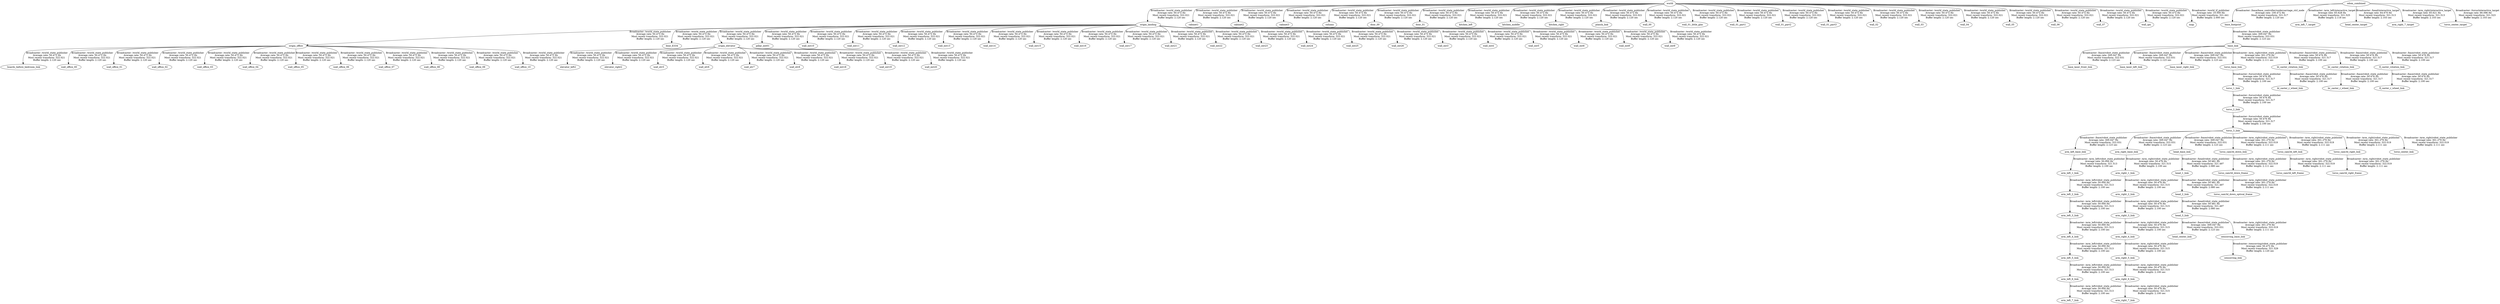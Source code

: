 digraph G {
"origin_office" -> "boards_before_bedroom_link"[label="Broadcaster: /world_state_publisher\nAverage rate: 50.472 Hz\nMost recent transform: 322.021 \nBuffer length: 2.120 sec\n"];
"origin_landing" -> "origin_office"[label="Broadcaster: /world_state_publisher\nAverage rate: 50.472 Hz\nMost recent transform: 322.021 \nBuffer length: 2.120 sec\n"];
"world" -> "cabinet1"[label="Broadcaster: /world_state_publisher\nAverage rate: 50.472 Hz\nMost recent transform: 322.021 \nBuffer length: 2.120 sec\n"];
"world" -> "cabinet2"[label="Broadcaster: /world_state_publisher\nAverage rate: 50.472 Hz\nMost recent transform: 322.021 \nBuffer length: 2.120 sec\n"];
"world" -> "cabinet3"[label="Broadcaster: /world_state_publisher\nAverage rate: 50.472 Hz\nMost recent transform: 322.021 \nBuffer length: 2.120 sec\n"];
"world" -> "column"[label="Broadcaster: /world_state_publisher\nAverage rate: 50.472 Hz\nMost recent transform: 322.021 \nBuffer length: 2.120 sec\n"];
"world" -> "door_00"[label="Broadcaster: /world_state_publisher\nAverage rate: 50.472 Hz\nMost recent transform: 322.021 \nBuffer length: 2.120 sec\n"];
"world" -> "door_01"[label="Broadcaster: /world_state_publisher\nAverage rate: 50.472 Hz\nMost recent transform: 322.021 \nBuffer length: 2.120 sec\n"];
"origin_landing" -> "door_E334"[label="Broadcaster: /world_state_publisher\nAverage rate: 50.472 Hz\nMost recent transform: 322.021 \nBuffer length: 2.120 sec\n"];
"world" -> "origin_landing"[label="Broadcaster: /world_state_publisher\nAverage rate: 50.472 Hz\nMost recent transform: 322.021 \nBuffer length: 2.120 sec\n"];
"origin_elevator" -> "elevator_left2"[label="Broadcaster: /world_state_publisher\nAverage rate: 50.472 Hz\nMost recent transform: 322.021 \nBuffer length: 2.120 sec\n"];
"origin_landing" -> "origin_elevator"[label="Broadcaster: /world_state_publisher\nAverage rate: 50.472 Hz\nMost recent transform: 322.021 \nBuffer length: 2.120 sec\n"];
"origin_elevator" -> "elevator_right2"[label="Broadcaster: /world_state_publisher\nAverage rate: 50.472 Hz\nMost recent transform: 322.021 \nBuffer length: 2.120 sec\n"];
"world" -> "kitchen_left"[label="Broadcaster: /world_state_publisher\nAverage rate: 50.472 Hz\nMost recent transform: 322.021 \nBuffer length: 2.120 sec\n"];
"world" -> "kitchen_middle"[label="Broadcaster: /world_state_publisher\nAverage rate: 50.472 Hz\nMost recent transform: 322.021 \nBuffer length: 2.120 sec\n"];
"world" -> "kitchen_right"[label="Broadcaster: /world_state_publisher\nAverage rate: 50.472 Hz\nMost recent transform: 322.021 \nBuffer length: 2.120 sec\n"];
"origin_landing" -> "pillar_ext01"[label="Broadcaster: /world_state_publisher\nAverage rate: 50.472 Hz\nMost recent transform: 322.021 \nBuffer length: 2.120 sec\n"];
"world" -> "planck_link"[label="Broadcaster: /world_state_publisher\nAverage rate: 50.472 Hz\nMost recent transform: 322.021 \nBuffer length: 2.120 sec\n"];
"world" -> "wall_00"[label="Broadcaster: /world_state_publisher\nAverage rate: 50.472 Hz\nMost recent transform: 322.021 \nBuffer length: 2.120 sec\n"];
"world" -> "wall_01_little_glas"[label="Broadcaster: /world_state_publisher\nAverage rate: 50.472 Hz\nMost recent transform: 322.021 \nBuffer length: 2.120 sec\n"];
"world" -> "wall_01_part1"[label="Broadcaster: /world_state_publisher\nAverage rate: 50.472 Hz\nMost recent transform: 322.021 \nBuffer length: 2.120 sec\n"];
"world" -> "wall_01_part2"[label="Broadcaster: /world_state_publisher\nAverage rate: 50.472 Hz\nMost recent transform: 322.021 \nBuffer length: 2.120 sec\n"];
"world" -> "wall_01_part3"[label="Broadcaster: /world_state_publisher\nAverage rate: 50.472 Hz\nMost recent transform: 322.021 \nBuffer length: 2.120 sec\n"];
"world" -> "wall_02"[label="Broadcaster: /world_state_publisher\nAverage rate: 50.472 Hz\nMost recent transform: 322.021 \nBuffer length: 2.120 sec\n"];
"world" -> "wall_03"[label="Broadcaster: /world_state_publisher\nAverage rate: 50.472 Hz\nMost recent transform: 322.021 \nBuffer length: 2.120 sec\n"];
"world" -> "wall_04"[label="Broadcaster: /world_state_publisher\nAverage rate: 50.472 Hz\nMost recent transform: 322.021 \nBuffer length: 2.120 sec\n"];
"world" -> "wall_05"[label="Broadcaster: /world_state_publisher\nAverage rate: 50.472 Hz\nMost recent transform: 322.021 \nBuffer length: 2.120 sec\n"];
"world" -> "wall_06"[label="Broadcaster: /world_state_publisher\nAverage rate: 50.472 Hz\nMost recent transform: 322.021 \nBuffer length: 2.120 sec\n"];
"world" -> "wall_07"[label="Broadcaster: /world_state_publisher\nAverage rate: 50.472 Hz\nMost recent transform: 322.021 \nBuffer length: 2.120 sec\n"];
"origin_elevator" -> "wall_elv5"[label="Broadcaster: /world_state_publisher\nAverage rate: 50.472 Hz\nMost recent transform: 322.021 \nBuffer length: 2.120 sec\n"];
"origin_elevator" -> "wall_elv6"[label="Broadcaster: /world_state_publisher\nAverage rate: 50.472 Hz\nMost recent transform: 322.021 \nBuffer length: 2.120 sec\n"];
"origin_elevator" -> "wall_elv7"[label="Broadcaster: /world_state_publisher\nAverage rate: 50.472 Hz\nMost recent transform: 322.021 \nBuffer length: 2.120 sec\n"];
"origin_elevator" -> "wall_elv8"[label="Broadcaster: /world_state_publisher\nAverage rate: 50.472 Hz\nMost recent transform: 322.021 \nBuffer length: 2.120 sec\n"];
"origin_landing" -> "wall_ext10"[label="Broadcaster: /world_state_publisher\nAverage rate: 50.472 Hz\nMost recent transform: 322.021 \nBuffer length: 2.120 sec\n"];
"origin_landing" -> "wall_ext11"[label="Broadcaster: /world_state_publisher\nAverage rate: 50.472 Hz\nMost recent transform: 322.021 \nBuffer length: 2.120 sec\n"];
"origin_landing" -> "wall_ext12"[label="Broadcaster: /world_state_publisher\nAverage rate: 50.472 Hz\nMost recent transform: 322.021 \nBuffer length: 2.120 sec\n"];
"origin_landing" -> "wall_ext13"[label="Broadcaster: /world_state_publisher\nAverage rate: 50.472 Hz\nMost recent transform: 322.021 \nBuffer length: 2.120 sec\n"];
"origin_landing" -> "wall_ext14"[label="Broadcaster: /world_state_publisher\nAverage rate: 50.472 Hz\nMost recent transform: 322.021 \nBuffer length: 2.120 sec\n"];
"origin_landing" -> "wall_ext15"[label="Broadcaster: /world_state_publisher\nAverage rate: 50.472 Hz\nMost recent transform: 322.021 \nBuffer length: 2.120 sec\n"];
"origin_landing" -> "wall_ext16"[label="Broadcaster: /world_state_publisher\nAverage rate: 50.472 Hz\nMost recent transform: 322.021 \nBuffer length: 2.120 sec\n"];
"origin_landing" -> "wall_ext17"[label="Broadcaster: /world_state_publisher\nAverage rate: 50.472 Hz\nMost recent transform: 322.021 \nBuffer length: 2.120 sec\n"];
"origin_elevator" -> "wall_ext18"[label="Broadcaster: /world_state_publisher\nAverage rate: 50.472 Hz\nMost recent transform: 322.021 \nBuffer length: 2.120 sec\n"];
"origin_elevator" -> "wall_ext19"[label="Broadcaster: /world_state_publisher\nAverage rate: 50.472 Hz\nMost recent transform: 322.021 \nBuffer length: 2.120 sec\n"];
"origin_elevator" -> "wall_ext20"[label="Broadcaster: /world_state_publisher\nAverage rate: 50.472 Hz\nMost recent transform: 322.021 \nBuffer length: 2.120 sec\n"];
"origin_landing" -> "wall_ext21"[label="Broadcaster: /world_state_publisher\nAverage rate: 50.472 Hz\nMost recent transform: 322.021 \nBuffer length: 2.120 sec\n"];
"origin_landing" -> "wall_ext22"[label="Broadcaster: /world_state_publisher\nAverage rate: 50.472 Hz\nMost recent transform: 322.021 \nBuffer length: 2.120 sec\n"];
"origin_landing" -> "wall_ext23"[label="Broadcaster: /world_state_publisher\nAverage rate: 50.472 Hz\nMost recent transform: 322.021 \nBuffer length: 2.120 sec\n"];
"origin_landing" -> "wall_ext24"[label="Broadcaster: /world_state_publisher\nAverage rate: 50.472 Hz\nMost recent transform: 322.021 \nBuffer length: 2.120 sec\n"];
"origin_landing" -> "wall_ext25"[label="Broadcaster: /world_state_publisher\nAverage rate: 50.472 Hz\nMost recent transform: 322.021 \nBuffer length: 2.120 sec\n"];
"origin_landing" -> "wall_ext26"[label="Broadcaster: /world_state_publisher\nAverage rate: 50.472 Hz\nMost recent transform: 322.021 \nBuffer length: 2.120 sec\n"];
"origin_landing" -> "wall_ext3"[label="Broadcaster: /world_state_publisher\nAverage rate: 50.472 Hz\nMost recent transform: 322.021 \nBuffer length: 2.120 sec\n"];
"origin_landing" -> "wall_ext4"[label="Broadcaster: /world_state_publisher\nAverage rate: 50.472 Hz\nMost recent transform: 322.021 \nBuffer length: 2.120 sec\n"];
"origin_landing" -> "wall_ext5"[label="Broadcaster: /world_state_publisher\nAverage rate: 50.472 Hz\nMost recent transform: 322.021 \nBuffer length: 2.120 sec\n"];
"origin_landing" -> "wall_ext6"[label="Broadcaster: /world_state_publisher\nAverage rate: 50.472 Hz\nMost recent transform: 322.021 \nBuffer length: 2.120 sec\n"];
"origin_landing" -> "wall_ext8"[label="Broadcaster: /world_state_publisher\nAverage rate: 50.472 Hz\nMost recent transform: 322.021 \nBuffer length: 2.120 sec\n"];
"origin_landing" -> "wall_ext9"[label="Broadcaster: /world_state_publisher\nAverage rate: 50.472 Hz\nMost recent transform: 322.021 \nBuffer length: 2.120 sec\n"];
"world" -> "wall_ipa"[label="Broadcaster: /world_state_publisher\nAverage rate: 50.472 Hz\nMost recent transform: 322.021 \nBuffer length: 2.120 sec\n"];
"origin_office" -> "wall_office_00"[label="Broadcaster: /world_state_publisher\nAverage rate: 50.472 Hz\nMost recent transform: 322.021 \nBuffer length: 2.120 sec\n"];
"origin_office" -> "wall_office_01"[label="Broadcaster: /world_state_publisher\nAverage rate: 50.472 Hz\nMost recent transform: 322.021 \nBuffer length: 2.120 sec\n"];
"origin_office" -> "wall_office_02"[label="Broadcaster: /world_state_publisher\nAverage rate: 50.472 Hz\nMost recent transform: 322.021 \nBuffer length: 2.120 sec\n"];
"origin_office" -> "wall_office_03"[label="Broadcaster: /world_state_publisher\nAverage rate: 50.472 Hz\nMost recent transform: 322.021 \nBuffer length: 2.120 sec\n"];
"origin_office" -> "wall_office_04"[label="Broadcaster: /world_state_publisher\nAverage rate: 50.472 Hz\nMost recent transform: 322.021 \nBuffer length: 2.120 sec\n"];
"origin_office" -> "wall_office_05"[label="Broadcaster: /world_state_publisher\nAverage rate: 50.472 Hz\nMost recent transform: 322.021 \nBuffer length: 2.120 sec\n"];
"origin_office" -> "wall_office_06"[label="Broadcaster: /world_state_publisher\nAverage rate: 50.472 Hz\nMost recent transform: 322.021 \nBuffer length: 2.120 sec\n"];
"origin_office" -> "wall_office_07"[label="Broadcaster: /world_state_publisher\nAverage rate: 50.472 Hz\nMost recent transform: 322.021 \nBuffer length: 2.120 sec\n"];
"origin_office" -> "wall_office_08"[label="Broadcaster: /world_state_publisher\nAverage rate: 50.472 Hz\nMost recent transform: 322.021 \nBuffer length: 2.120 sec\n"];
"origin_office" -> "wall_office_09"[label="Broadcaster: /world_state_publisher\nAverage rate: 50.472 Hz\nMost recent transform: 322.021 \nBuffer length: 2.120 sec\n"];
"origin_office" -> "wall_office_10"[label="Broadcaster: /world_state_publisher\nAverage rate: 50.472 Hz\nMost recent transform: 322.021 \nBuffer length: 2.120 sec\n"];
"odom_combined" -> "base_footprint"[label="Broadcaster: /base/base_controller/undercarriage_ctrl_node\nAverage rate: 100.472 Hz\nMost recent transform: 321.517 \nBuffer length: 2.120 sec\n"];
"torso_3_link" -> "arm_left_base_link"[label="Broadcaster: /base/robot_state_publisher\nAverage rate: 300.047 Hz\nMost recent transform: 322.031 \nBuffer length: 2.123 sec\n"];
"torso_2_link" -> "torso_3_link"[label="Broadcaster: /torso/robot_state_publisher\nAverage rate: 50.476 Hz\nMost recent transform: 321.517 \nBuffer length: 2.100 sec\n"];
"torso_3_link" -> "arm_right_base_link"[label="Broadcaster: /base/robot_state_publisher\nAverage rate: 300.047 Hz\nMost recent transform: 322.031 \nBuffer length: 2.123 sec\n"];
"base_footprint" -> "base_link"[label="Broadcaster: /base/robot_state_publisher\nAverage rate: 300.047 Hz\nMost recent transform: 322.031 \nBuffer length: 2.123 sec\n"];
"base_link" -> "base_laser_front_link"[label="Broadcaster: /base/robot_state_publisher\nAverage rate: 300.047 Hz\nMost recent transform: 322.031 \nBuffer length: 2.123 sec\n"];
"base_link" -> "base_laser_left_link"[label="Broadcaster: /base/robot_state_publisher\nAverage rate: 300.047 Hz\nMost recent transform: 322.031 \nBuffer length: 2.123 sec\n"];
"base_link" -> "base_laser_right_link"[label="Broadcaster: /base/robot_state_publisher\nAverage rate: 300.047 Hz\nMost recent transform: 322.031 \nBuffer length: 2.123 sec\n"];
"torso_3_link" -> "head_base_link"[label="Broadcaster: /base/robot_state_publisher\nAverage rate: 300.047 Hz\nMost recent transform: 322.031 \nBuffer length: 2.123 sec\n"];
"head_3_link" -> "head_center_link"[label="Broadcaster: /base/robot_state_publisher\nAverage rate: 300.047 Hz\nMost recent transform: 322.031 \nBuffer length: 2.123 sec\n"];
"head_2_link" -> "head_3_link"[label="Broadcaster: /head/robot_state_publisher\nAverage rate: 50.481 Hz\nMost recent transform: 321.497 \nBuffer length: 2.080 sec\n"];
"head_3_link" -> "sensorring_base_link"[label="Broadcaster: /arm_right/robot_state_publisher\nAverage rate: 301.279 Hz\nMost recent transform: 322.019 \nBuffer length: 2.111 sec\n"];
"base_link" -> "torso_base_link"[label="Broadcaster: /arm_right/robot_state_publisher\nAverage rate: 301.279 Hz\nMost recent transform: 322.019 \nBuffer length: 2.111 sec\n"];
"torso_cam3d_down_link" -> "torso_cam3d_down_frame"[label="Broadcaster: /arm_right/robot_state_publisher\nAverage rate: 301.279 Hz\nMost recent transform: 322.019 \nBuffer length: 2.111 sec\n"];
"torso_3_link" -> "torso_cam3d_down_link"[label="Broadcaster: /arm_right/robot_state_publisher\nAverage rate: 301.279 Hz\nMost recent transform: 322.019 \nBuffer length: 2.111 sec\n"];
"torso_cam3d_down_frame" -> "torso_cam3d_down_optical_frame"[label="Broadcaster: /arm_right/robot_state_publisher\nAverage rate: 301.279 Hz\nMost recent transform: 322.019 \nBuffer length: 2.111 sec\n"];
"torso_cam3d_left_link" -> "torso_cam3d_left_frame"[label="Broadcaster: /arm_right/robot_state_publisher\nAverage rate: 301.279 Hz\nMost recent transform: 322.019 \nBuffer length: 2.111 sec\n"];
"torso_3_link" -> "torso_cam3d_left_link"[label="Broadcaster: /arm_right/robot_state_publisher\nAverage rate: 301.279 Hz\nMost recent transform: 322.019 \nBuffer length: 2.111 sec\n"];
"torso_cam3d_right_link" -> "torso_cam3d_right_frame"[label="Broadcaster: /arm_right/robot_state_publisher\nAverage rate: 301.279 Hz\nMost recent transform: 322.019 \nBuffer length: 2.111 sec\n"];
"torso_3_link" -> "torso_cam3d_right_link"[label="Broadcaster: /arm_right/robot_state_publisher\nAverage rate: 301.279 Hz\nMost recent transform: 322.019 \nBuffer length: 2.111 sec\n"];
"torso_3_link" -> "torso_center_link"[label="Broadcaster: /arm_right/robot_state_publisher\nAverage rate: 301.279 Hz\nMost recent transform: 322.019 \nBuffer length: 2.111 sec\n"];
"odom_combined" -> "arm_left_7_target"[label="Broadcaster: /arm_left/interactive_target\nAverage rate: 65.628 Hz\nMost recent transform: 321.525 \nBuffer length: 2.118 sec\n"];
"sensorring_base_link" -> "sensorring_link"[label="Broadcaster: /sensorring/robot_state_publisher\nAverage rate: 50.472 Hz\nMost recent transform: 321.529 \nBuffer length: 2.120 sec\n"];
"arm_left_base_link" -> "arm_left_1_link"[label="Broadcaster: /arm_left/robot_state_publisher\nAverage rate: 50.000 Hz\nMost recent transform: 321.513 \nBuffer length: 2.100 sec\n"];
"arm_left_1_link" -> "arm_left_2_link"[label="Broadcaster: /arm_left/robot_state_publisher\nAverage rate: 50.000 Hz\nMost recent transform: 321.513 \nBuffer length: 2.100 sec\n"];
"arm_left_2_link" -> "arm_left_3_link"[label="Broadcaster: /arm_left/robot_state_publisher\nAverage rate: 50.000 Hz\nMost recent transform: 321.513 \nBuffer length: 2.100 sec\n"];
"arm_left_3_link" -> "arm_left_4_link"[label="Broadcaster: /arm_left/robot_state_publisher\nAverage rate: 50.000 Hz\nMost recent transform: 321.513 \nBuffer length: 2.100 sec\n"];
"arm_left_4_link" -> "arm_left_5_link"[label="Broadcaster: /arm_left/robot_state_publisher\nAverage rate: 50.000 Hz\nMost recent transform: 321.513 \nBuffer length: 2.100 sec\n"];
"arm_left_5_link" -> "arm_left_6_link"[label="Broadcaster: /arm_left/robot_state_publisher\nAverage rate: 50.000 Hz\nMost recent transform: 321.513 \nBuffer length: 2.100 sec\n"];
"arm_left_6_link" -> "arm_left_7_link"[label="Broadcaster: /arm_left/robot_state_publisher\nAverage rate: 50.000 Hz\nMost recent transform: 321.513 \nBuffer length: 2.100 sec\n"];
"arm_right_base_link" -> "arm_right_1_link"[label="Broadcaster: /arm_right/robot_state_publisher\nAverage rate: 50.476 Hz\nMost recent transform: 321.515 \nBuffer length: 2.100 sec\n"];
"arm_right_1_link" -> "arm_right_2_link"[label="Broadcaster: /arm_right/robot_state_publisher\nAverage rate: 50.476 Hz\nMost recent transform: 321.515 \nBuffer length: 2.100 sec\n"];
"arm_right_2_link" -> "arm_right_3_link"[label="Broadcaster: /arm_right/robot_state_publisher\nAverage rate: 50.476 Hz\nMost recent transform: 321.515 \nBuffer length: 2.100 sec\n"];
"arm_right_3_link" -> "arm_right_4_link"[label="Broadcaster: /arm_right/robot_state_publisher\nAverage rate: 50.476 Hz\nMost recent transform: 321.515 \nBuffer length: 2.100 sec\n"];
"arm_right_4_link" -> "arm_right_5_link"[label="Broadcaster: /arm_right/robot_state_publisher\nAverage rate: 50.476 Hz\nMost recent transform: 321.515 \nBuffer length: 2.100 sec\n"];
"arm_right_5_link" -> "arm_right_6_link"[label="Broadcaster: /arm_right/robot_state_publisher\nAverage rate: 50.476 Hz\nMost recent transform: 321.515 \nBuffer length: 2.100 sec\n"];
"arm_right_6_link" -> "arm_right_7_link"[label="Broadcaster: /arm_right/robot_state_publisher\nAverage rate: 50.476 Hz\nMost recent transform: 321.515 \nBuffer length: 2.100 sec\n"];
"torso_base_link" -> "torso_1_link"[label="Broadcaster: /torso/robot_state_publisher\nAverage rate: 50.476 Hz\nMost recent transform: 321.517 \nBuffer length: 2.100 sec\n"];
"torso_1_link" -> "torso_2_link"[label="Broadcaster: /torso/robot_state_publisher\nAverage rate: 50.476 Hz\nMost recent transform: 321.517 \nBuffer length: 2.100 sec\n"];
"head_base_link" -> "head_1_link"[label="Broadcaster: /head/robot_state_publisher\nAverage rate: 50.481 Hz\nMost recent transform: 321.497 \nBuffer length: 2.080 sec\n"];
"head_1_link" -> "head_2_link"[label="Broadcaster: /head/robot_state_publisher\nAverage rate: 50.481 Hz\nMost recent transform: 321.497 \nBuffer length: 2.080 sec\n"];
"bl_caster_rotation_link" -> "bl_caster_r_wheel_link"[label="Broadcaster: /base/robot_state_publisher\nAverage rate: 50.476 Hz\nMost recent transform: 321.517 \nBuffer length: 2.100 sec\n"];
"base_link" -> "bl_caster_rotation_link"[label="Broadcaster: /base/robot_state_publisher\nAverage rate: 50.476 Hz\nMost recent transform: 321.517 \nBuffer length: 2.100 sec\n"];
"br_caster_rotation_link" -> "br_caster_r_wheel_link"[label="Broadcaster: /base/robot_state_publisher\nAverage rate: 50.476 Hz\nMost recent transform: 321.517 \nBuffer length: 2.100 sec\n"];
"base_link" -> "br_caster_rotation_link"[label="Broadcaster: /base/robot_state_publisher\nAverage rate: 50.476 Hz\nMost recent transform: 321.517 \nBuffer length: 2.100 sec\n"];
"fl_caster_rotation_link" -> "fl_caster_r_wheel_link"[label="Broadcaster: /base/robot_state_publisher\nAverage rate: 50.476 Hz\nMost recent transform: 321.517 \nBuffer length: 2.100 sec\n"];
"base_link" -> "fl_caster_rotation_link"[label="Broadcaster: /base/robot_state_publisher\nAverage rate: 50.476 Hz\nMost recent transform: 321.517 \nBuffer length: 2.100 sec\n"];
"odom_combined" -> "head_center_target"[label="Broadcaster: /head/interactive_target\nAverage rate: 64.670 Hz\nMost recent transform: 321.513 \nBuffer length: 2.103 sec\n"];
"odom_combined" -> "arm_right_7_target"[label="Broadcaster: /arm_right/interactive_target\nAverage rate: 65.621 Hz\nMost recent transform: 321.513 \nBuffer length: 2.103 sec\n"];
"odom_combined" -> "torso_center_target"[label="Broadcaster: /torso/interactive_target\nAverage rate: 66.096 Hz\nMost recent transform: 321.523 \nBuffer length: 2.103 sec\n"];
"world" -> "map"[label="Broadcaster: /world_tf_publisher\nAverage rate: 10.500 Hz\nMost recent transform: 321.441 \nBuffer length: 2.000 sec\n"];
}